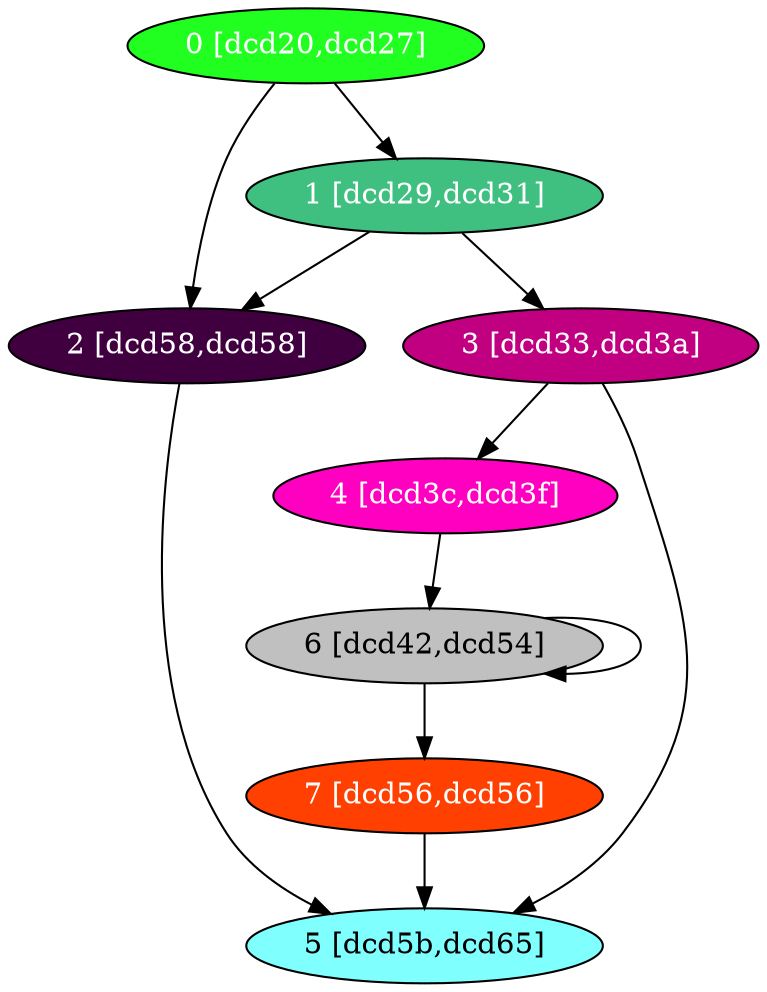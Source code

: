 diGraph libnss3{
	libnss3_0  [style=filled fillcolor="#20FF20" fontcolor="#ffffff" shape=oval label="0 [dcd20,dcd27]"]
	libnss3_1  [style=filled fillcolor="#40C080" fontcolor="#ffffff" shape=oval label="1 [dcd29,dcd31]"]
	libnss3_2  [style=filled fillcolor="#400040" fontcolor="#ffffff" shape=oval label="2 [dcd58,dcd58]"]
	libnss3_3  [style=filled fillcolor="#C00080" fontcolor="#ffffff" shape=oval label="3 [dcd33,dcd3a]"]
	libnss3_4  [style=filled fillcolor="#FF00C0" fontcolor="#ffffff" shape=oval label="4 [dcd3c,dcd3f]"]
	libnss3_5  [style=filled fillcolor="#80FFFF" fontcolor="#000000" shape=oval label="5 [dcd5b,dcd65]"]
	libnss3_6  [style=filled fillcolor="#C0C0C0" fontcolor="#000000" shape=oval label="6 [dcd42,dcd54]"]
	libnss3_7  [style=filled fillcolor="#FF4000" fontcolor="#ffffff" shape=oval label="7 [dcd56,dcd56]"]

	libnss3_0 -> libnss3_1
	libnss3_0 -> libnss3_2
	libnss3_1 -> libnss3_2
	libnss3_1 -> libnss3_3
	libnss3_2 -> libnss3_5
	libnss3_3 -> libnss3_4
	libnss3_3 -> libnss3_5
	libnss3_4 -> libnss3_6
	libnss3_6 -> libnss3_6
	libnss3_6 -> libnss3_7
	libnss3_7 -> libnss3_5
}